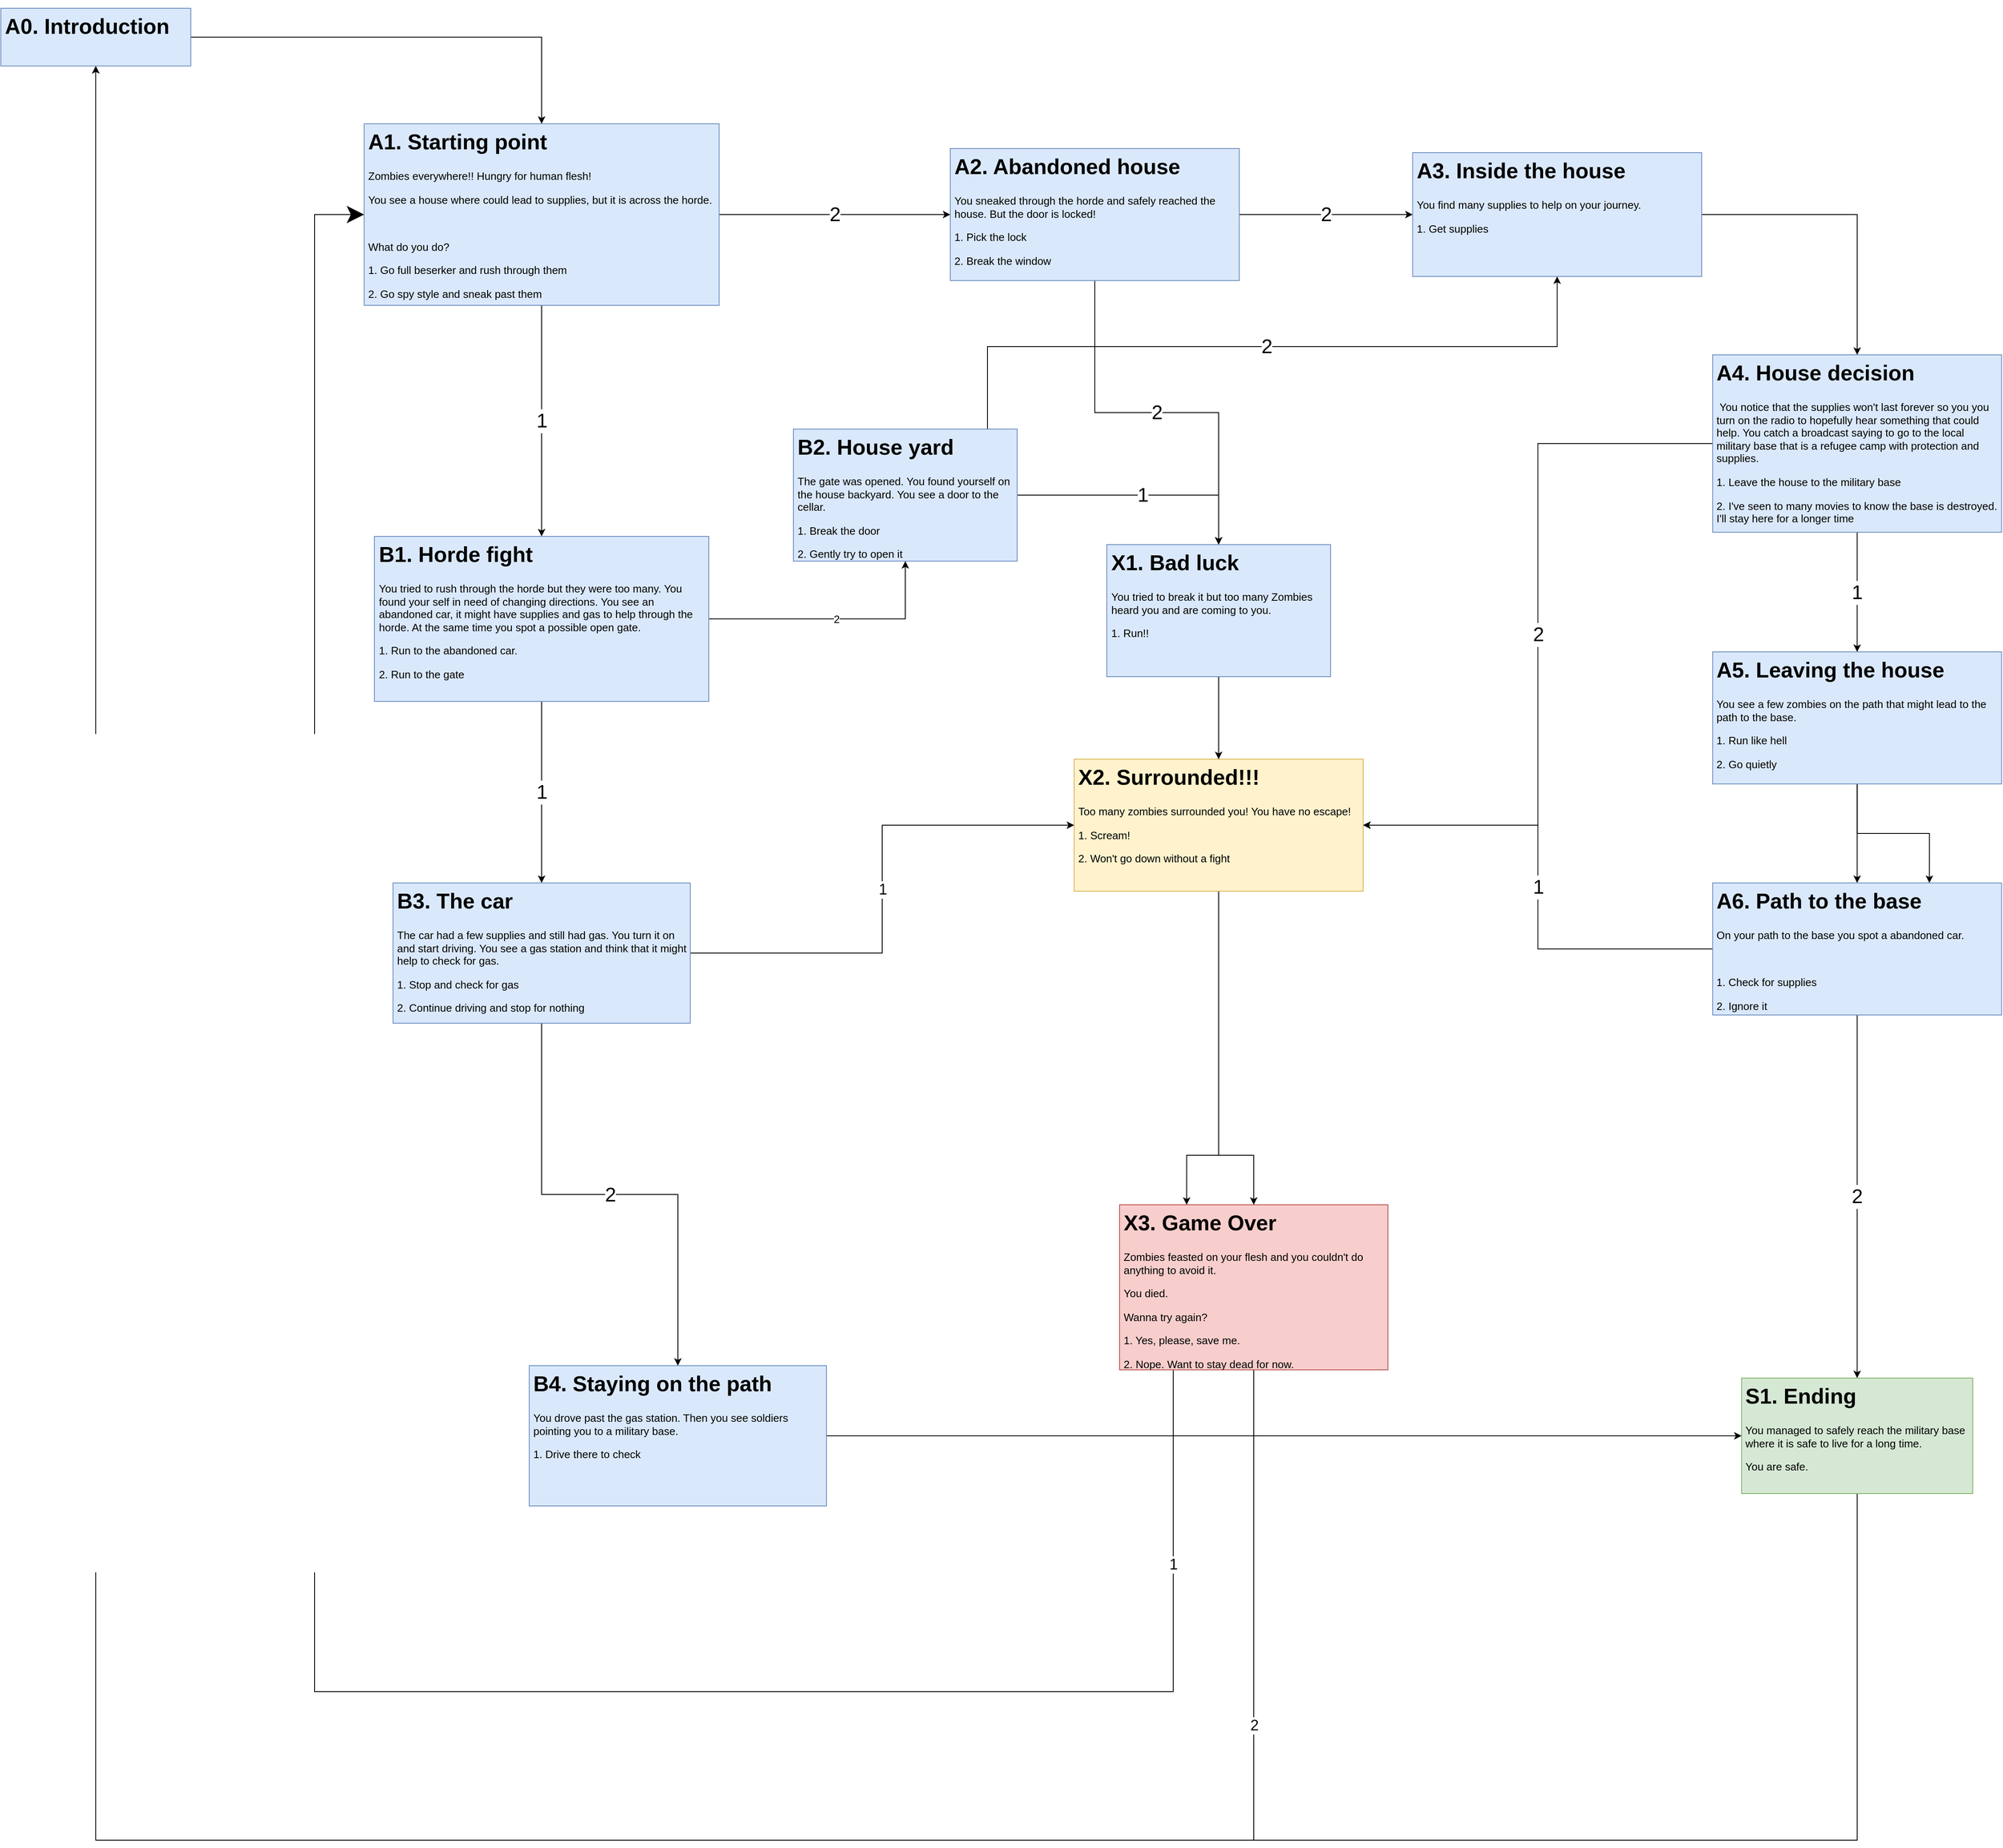 <mxfile version="12.6.6" type="device"><diagram id="C5RBs43oDa-KdzZeNtuy" name="Page-1"><mxGraphModel dx="5947" dy="3817" grid="1" gridSize="10" guides="1" tooltips="1" connect="1" arrows="1" fold="1" page="1" pageScale="1" pageWidth="827" pageHeight="1169" math="0" shadow="0"><root><mxCell id="WIyWlLk6GJQsqaUBKTNV-0"/><mxCell id="WIyWlLk6GJQsqaUBKTNV-1" parent="WIyWlLk6GJQsqaUBKTNV-0"/><mxCell id="w7COvzp8lCS0R6iQo-ww-6" value="2" style="edgeStyle=orthogonalEdgeStyle;rounded=0;orthogonalLoop=1;jettySize=auto;html=1;fontSize=24;" edge="1" parent="WIyWlLk6GJQsqaUBKTNV-1" source="w7COvzp8lCS0R6iQo-ww-2" target="w7COvzp8lCS0R6iQo-ww-5"><mxGeometry relative="1" as="geometry"/></mxCell><mxCell id="w7COvzp8lCS0R6iQo-ww-8" value="1" style="edgeStyle=orthogonalEdgeStyle;rounded=0;orthogonalLoop=1;jettySize=auto;html=1;entryX=0.5;entryY=0;entryDx=0;entryDy=0;fontSize=24;" edge="1" parent="WIyWlLk6GJQsqaUBKTNV-1" source="w7COvzp8lCS0R6iQo-ww-2" target="w7COvzp8lCS0R6iQo-ww-7"><mxGeometry relative="1" as="geometry"/></mxCell><mxCell id="w7COvzp8lCS0R6iQo-ww-2" value="&lt;h1&gt;A1. Starting point&lt;/h1&gt;&lt;p&gt;Zombies everywhere!! Hungry for human flesh!&lt;/p&gt;&lt;p&gt;You see a house where could lead to supplies, but it is across the horde&lt;span&gt;.&lt;/span&gt;&lt;/p&gt;&lt;p&gt;&lt;span&gt;&lt;br&gt;&lt;/span&gt;&lt;/p&gt;&lt;p&gt;&lt;span&gt;What do you do?&lt;/span&gt;&lt;br&gt;&lt;/p&gt;&lt;p&gt;1. Go full beserker and rush through them&lt;/p&gt;&lt;p&gt;2. Go spy style and sneak past them&lt;/p&gt;" style="text;html=1;strokeColor=#6c8ebf;fillColor=#dae8fc;spacing=5;spacingTop=-20;whiteSpace=wrap;overflow=hidden;rounded=0;fontSize=13;" vertex="1" parent="WIyWlLk6GJQsqaUBKTNV-1"><mxGeometry x="20" y="20" width="430" height="220" as="geometry"/></mxCell><mxCell id="w7COvzp8lCS0R6iQo-ww-46" value="2" style="edgeStyle=orthogonalEdgeStyle;rounded=0;orthogonalLoop=1;jettySize=auto;html=1;entryX=0.5;entryY=1;entryDx=0;entryDy=0;fontSize=18;" edge="1" parent="WIyWlLk6GJQsqaUBKTNV-1" source="w7COvzp8lCS0R6iQo-ww-3" target="w7COvzp8lCS0R6iQo-ww-43"><mxGeometry x="-0.791" relative="1" as="geometry"><Array as="points"><mxPoint x="1098" y="2100"/><mxPoint x="-305" y="2100"/></Array><mxPoint as="offset"/></mxGeometry></mxCell><mxCell id="w7COvzp8lCS0R6iQo-ww-47" value="1" style="edgeStyle=orthogonalEdgeStyle;rounded=0;orthogonalLoop=1;jettySize=auto;html=1;entryX=0;entryY=0.5;entryDx=0;entryDy=0;fontSize=18;endSize=18;" edge="1" parent="WIyWlLk6GJQsqaUBKTNV-1" source="w7COvzp8lCS0R6iQo-ww-3" target="w7COvzp8lCS0R6iQo-ww-2"><mxGeometry x="-0.856" relative="1" as="geometry"><Array as="points"><mxPoint x="1000" y="1920"/><mxPoint x="-40" y="1920"/><mxPoint x="-40" y="130"/></Array><mxPoint as="offset"/></mxGeometry></mxCell><mxCell id="w7COvzp8lCS0R6iQo-ww-3" value="&lt;h1&gt;X3. Game Over&lt;/h1&gt;&lt;p&gt;Zombies feasted on your flesh and you couldn't do anything to avoid it.&lt;/p&gt;&lt;p&gt;You died.&lt;/p&gt;&lt;p&gt;Wanna try again?&lt;/p&gt;&lt;p&gt;1. Yes, please, save me.&lt;/p&gt;&lt;p&gt;2. Nope. Want to stay dead for now.&lt;/p&gt;" style="text;html=1;strokeColor=#b85450;fillColor=#f8cecc;spacing=5;spacingTop=-20;whiteSpace=wrap;overflow=hidden;rounded=0;fontSize=13;" vertex="1" parent="WIyWlLk6GJQsqaUBKTNV-1"><mxGeometry x="935" y="1330" width="325" height="200" as="geometry"/></mxCell><mxCell id="w7COvzp8lCS0R6iQo-ww-45" style="edgeStyle=orthogonalEdgeStyle;rounded=0;orthogonalLoop=1;jettySize=auto;html=1;entryX=0.5;entryY=1;entryDx=0;entryDy=0;fontSize=13;" edge="1" parent="WIyWlLk6GJQsqaUBKTNV-1" source="w7COvzp8lCS0R6iQo-ww-4" target="w7COvzp8lCS0R6iQo-ww-43"><mxGeometry relative="1" as="geometry"><Array as="points"><mxPoint x="1828" y="2100"/><mxPoint x="-305" y="2100"/></Array></mxGeometry></mxCell><mxCell id="w7COvzp8lCS0R6iQo-ww-4" value="&lt;h1&gt;S1. Ending&lt;/h1&gt;&lt;p&gt;You managed to safely reach the military base where it is safe to live for a long time.&lt;/p&gt;&lt;p&gt;You are safe.&lt;/p&gt;" style="text;html=1;strokeColor=#82b366;fillColor=#d5e8d4;spacing=5;spacingTop=-20;whiteSpace=wrap;overflow=hidden;rounded=0;fontSize=13;" vertex="1" parent="WIyWlLk6GJQsqaUBKTNV-1"><mxGeometry x="1688.35" y="1540" width="280" height="140" as="geometry"/></mxCell><mxCell id="w7COvzp8lCS0R6iQo-ww-13" value="2" style="edgeStyle=orthogonalEdgeStyle;rounded=0;orthogonalLoop=1;jettySize=auto;html=1;entryX=0;entryY=0.5;entryDx=0;entryDy=0;fontSize=24;" edge="1" parent="WIyWlLk6GJQsqaUBKTNV-1" source="w7COvzp8lCS0R6iQo-ww-5" target="w7COvzp8lCS0R6iQo-ww-12"><mxGeometry relative="1" as="geometry"/></mxCell><mxCell id="w7COvzp8lCS0R6iQo-ww-40" value="2" style="edgeStyle=orthogonalEdgeStyle;rounded=0;orthogonalLoop=1;jettySize=auto;html=1;fontSize=24;" edge="1" parent="WIyWlLk6GJQsqaUBKTNV-1" source="w7COvzp8lCS0R6iQo-ww-5" target="w7COvzp8lCS0R6iQo-ww-32"><mxGeometry relative="1" as="geometry"/></mxCell><mxCell id="w7COvzp8lCS0R6iQo-ww-5" value="&lt;h1&gt;A2. Abandoned house&lt;/h1&gt;&lt;p&gt;You sneaked through the horde and safely reached the house. But the door is locked!&lt;/p&gt;&lt;p&gt;1. Pick the lock&lt;/p&gt;&lt;p&gt;2. Break the window&lt;/p&gt;" style="text;html=1;strokeColor=#6c8ebf;fillColor=#dae8fc;spacing=5;spacingTop=-20;whiteSpace=wrap;overflow=hidden;rounded=0;fontSize=13;" vertex="1" parent="WIyWlLk6GJQsqaUBKTNV-1"><mxGeometry x="730" y="50" width="350" height="160" as="geometry"/></mxCell><mxCell id="w7COvzp8lCS0R6iQo-ww-27" value="2" style="edgeStyle=orthogonalEdgeStyle;rounded=0;orthogonalLoop=1;jettySize=auto;html=1;fontSize=13;entryX=0.5;entryY=1;entryDx=0;entryDy=0;" edge="1" parent="WIyWlLk6GJQsqaUBKTNV-1" source="w7COvzp8lCS0R6iQo-ww-7" target="w7COvzp8lCS0R6iQo-ww-28"><mxGeometry relative="1" as="geometry"><mxPoint x="610" y="490" as="targetPoint"/></mxGeometry></mxCell><mxCell id="w7COvzp8lCS0R6iQo-ww-30" value="1" style="edgeStyle=orthogonalEdgeStyle;rounded=0;orthogonalLoop=1;jettySize=auto;html=1;entryX=0.5;entryY=0;entryDx=0;entryDy=0;fontSize=24;" edge="1" parent="WIyWlLk6GJQsqaUBKTNV-1" source="w7COvzp8lCS0R6iQo-ww-7" target="w7COvzp8lCS0R6iQo-ww-29"><mxGeometry relative="1" as="geometry"/></mxCell><mxCell id="w7COvzp8lCS0R6iQo-ww-7" value="&lt;h1&gt;&lt;font style=&quot;font-size: 26px&quot;&gt;B1. Horde fight&lt;/font&gt;&lt;/h1&gt;&lt;p style=&quot;font-size: 13px&quot;&gt;You tried to rush through the horde but they were too many. You found your self in need of changing directions. You see an abandoned car, it might have supplies and gas to help through the horde. At the same time you spot a possible open gate.&lt;/p&gt;&lt;p style=&quot;font-size: 13px&quot;&gt;1. Run to the abandoned car.&lt;/p&gt;&lt;p style=&quot;font-size: 13px&quot;&gt;2. Run to the gate&lt;/p&gt;" style="text;html=1;strokeColor=#6c8ebf;fillColor=#dae8fc;spacing=5;spacingTop=-20;whiteSpace=wrap;overflow=hidden;rounded=0;fontSize=13;" vertex="1" parent="WIyWlLk6GJQsqaUBKTNV-1"><mxGeometry x="32.5" y="520" width="405" height="200" as="geometry"/></mxCell><mxCell id="w7COvzp8lCS0R6iQo-ww-10" value="&lt;h1&gt;&lt;br&gt;&lt;/h1&gt;" style="text;html=1;strokeColor=none;fillColor=none;spacing=5;spacingTop=-20;whiteSpace=wrap;overflow=hidden;rounded=0;fontSize=24;" vertex="1" parent="WIyWlLk6GJQsqaUBKTNV-1"><mxGeometry x="710" y="480" width="190" height="120" as="geometry"/></mxCell><mxCell id="w7COvzp8lCS0R6iQo-ww-15" style="edgeStyle=orthogonalEdgeStyle;rounded=0;orthogonalLoop=1;jettySize=auto;html=1;fontSize=13;" edge="1" parent="WIyWlLk6GJQsqaUBKTNV-1" source="w7COvzp8lCS0R6iQo-ww-12" target="w7COvzp8lCS0R6iQo-ww-14"><mxGeometry relative="1" as="geometry"/></mxCell><mxCell id="w7COvzp8lCS0R6iQo-ww-12" value="&lt;h1&gt;A3. Inside the house&lt;/h1&gt;&lt;p&gt;You find many supplies to help on your journey.&lt;/p&gt;&lt;p&gt;1. Get supplies&lt;/p&gt;" style="text;html=1;strokeColor=#6c8ebf;fillColor=#dae8fc;spacing=5;spacingTop=-20;whiteSpace=wrap;overflow=hidden;rounded=0;fontSize=13;" vertex="1" parent="WIyWlLk6GJQsqaUBKTNV-1"><mxGeometry x="1290" y="55" width="350" height="150" as="geometry"/></mxCell><mxCell id="w7COvzp8lCS0R6iQo-ww-17" value="1" style="edgeStyle=orthogonalEdgeStyle;rounded=0;orthogonalLoop=1;jettySize=auto;html=1;entryX=0.5;entryY=0;entryDx=0;entryDy=0;fontSize=24;" edge="1" parent="WIyWlLk6GJQsqaUBKTNV-1" source="w7COvzp8lCS0R6iQo-ww-14" target="w7COvzp8lCS0R6iQo-ww-16"><mxGeometry relative="1" as="geometry"/></mxCell><mxCell id="w7COvzp8lCS0R6iQo-ww-25" value="2" style="edgeStyle=orthogonalEdgeStyle;rounded=0;orthogonalLoop=1;jettySize=auto;html=1;entryX=1;entryY=0.5;entryDx=0;entryDy=0;fontSize=24;" edge="1" parent="WIyWlLk6GJQsqaUBKTNV-1" source="w7COvzp8lCS0R6iQo-ww-14" target="w7COvzp8lCS0R6iQo-ww-22"><mxGeometry relative="1" as="geometry"/></mxCell><mxCell id="w7COvzp8lCS0R6iQo-ww-14" value="&lt;h1&gt;A4. House decision&lt;/h1&gt;&amp;nbsp;You notice that the supplies won't last forever so you yo&lt;span&gt;u turn on the radio to hopefully hear something that could help. You catch a broadcast saying to go to the local military base that is a refugee camp with protection and supplies.&lt;/span&gt;&lt;br&gt;&lt;p&gt;1. Leave the house to the military base&lt;/p&gt;&lt;p&gt;2. I've seen to many movies to know the base is destroyed. I'll stay here for a longer time&lt;/p&gt;" style="text;html=1;strokeColor=#6c8ebf;fillColor=#dae8fc;spacing=5;spacingTop=-20;whiteSpace=wrap;overflow=hidden;rounded=0;fontSize=13;" vertex="1" parent="WIyWlLk6GJQsqaUBKTNV-1"><mxGeometry x="1653.35" y="300" width="350" height="215" as="geometry"/></mxCell><mxCell id="w7COvzp8lCS0R6iQo-ww-20" style="edgeStyle=orthogonalEdgeStyle;rounded=0;orthogonalLoop=1;jettySize=auto;html=1;entryX=0.5;entryY=0;entryDx=0;entryDy=0;fontSize=13;" edge="1" parent="WIyWlLk6GJQsqaUBKTNV-1" source="w7COvzp8lCS0R6iQo-ww-16" target="w7COvzp8lCS0R6iQo-ww-18"><mxGeometry relative="1" as="geometry"/></mxCell><mxCell id="w7COvzp8lCS0R6iQo-ww-21" style="edgeStyle=orthogonalEdgeStyle;rounded=0;orthogonalLoop=1;jettySize=auto;html=1;entryX=0.75;entryY=0;entryDx=0;entryDy=0;fontSize=13;" edge="1" parent="WIyWlLk6GJQsqaUBKTNV-1" source="w7COvzp8lCS0R6iQo-ww-16" target="w7COvzp8lCS0R6iQo-ww-18"><mxGeometry relative="1" as="geometry"/></mxCell><mxCell id="w7COvzp8lCS0R6iQo-ww-16" value="&lt;h1&gt;A5. Leaving the house&lt;/h1&gt;&lt;p&gt;&lt;span&gt;You see a few zombies on the path that might lead to the path to the base.&amp;nbsp;&lt;/span&gt;&lt;/p&gt;&lt;p&gt;&lt;span&gt;1. Run like hell&lt;/span&gt;&lt;br&gt;&lt;/p&gt;&lt;p&gt;2. Go quietly&lt;/p&gt;" style="text;html=1;strokeColor=#6c8ebf;fillColor=#dae8fc;spacing=5;spacingTop=-20;whiteSpace=wrap;overflow=hidden;rounded=0;fontSize=13;" vertex="1" parent="WIyWlLk6GJQsqaUBKTNV-1"><mxGeometry x="1653.35" y="660" width="350" height="160" as="geometry"/></mxCell><mxCell id="w7COvzp8lCS0R6iQo-ww-19" value="2" style="edgeStyle=orthogonalEdgeStyle;rounded=0;orthogonalLoop=1;jettySize=auto;html=1;entryX=0.5;entryY=0;entryDx=0;entryDy=0;fontSize=24;" edge="1" parent="WIyWlLk6GJQsqaUBKTNV-1" source="w7COvzp8lCS0R6iQo-ww-18" target="w7COvzp8lCS0R6iQo-ww-4"><mxGeometry relative="1" as="geometry"/></mxCell><mxCell id="w7COvzp8lCS0R6iQo-ww-41" value="1" style="edgeStyle=orthogonalEdgeStyle;rounded=0;orthogonalLoop=1;jettySize=auto;html=1;fontSize=24;" edge="1" parent="WIyWlLk6GJQsqaUBKTNV-1" source="w7COvzp8lCS0R6iQo-ww-18" target="w7COvzp8lCS0R6iQo-ww-22"><mxGeometry relative="1" as="geometry"/></mxCell><mxCell id="w7COvzp8lCS0R6iQo-ww-18" value="&lt;h1&gt;A6. Path to the base&lt;/h1&gt;&lt;p&gt;&lt;span&gt;On your path to the base you spot a abandoned car.&amp;nbsp;&lt;/span&gt;&lt;/p&gt;&lt;p&gt;&lt;br&gt;&lt;/p&gt;1. Check for supplies&lt;p&gt;2. Ignore it&lt;/p&gt;" style="text;html=1;strokeColor=#6c8ebf;fillColor=#dae8fc;spacing=5;spacingTop=-20;whiteSpace=wrap;overflow=hidden;rounded=0;fontSize=13;" vertex="1" parent="WIyWlLk6GJQsqaUBKTNV-1"><mxGeometry x="1653.35" y="940" width="350" height="160" as="geometry"/></mxCell><mxCell id="w7COvzp8lCS0R6iQo-ww-23" style="edgeStyle=orthogonalEdgeStyle;rounded=0;orthogonalLoop=1;jettySize=auto;html=1;entryX=0.5;entryY=0;entryDx=0;entryDy=0;fontSize=13;" edge="1" parent="WIyWlLk6GJQsqaUBKTNV-1" source="w7COvzp8lCS0R6iQo-ww-22" target="w7COvzp8lCS0R6iQo-ww-3"><mxGeometry relative="1" as="geometry"><Array as="points"><mxPoint x="1055" y="1270"/><mxPoint x="1098" y="1270"/></Array></mxGeometry></mxCell><mxCell id="w7COvzp8lCS0R6iQo-ww-38" style="edgeStyle=orthogonalEdgeStyle;rounded=0;orthogonalLoop=1;jettySize=auto;html=1;entryX=0.25;entryY=0;entryDx=0;entryDy=0;fontSize=13;" edge="1" parent="WIyWlLk6GJQsqaUBKTNV-1" source="w7COvzp8lCS0R6iQo-ww-22" target="w7COvzp8lCS0R6iQo-ww-3"><mxGeometry relative="1" as="geometry"><Array as="points"><mxPoint x="1055" y="1270"/><mxPoint x="1016" y="1270"/></Array></mxGeometry></mxCell><mxCell id="w7COvzp8lCS0R6iQo-ww-22" value="&lt;h1&gt;X2. Surrounded!!!&lt;/h1&gt;&lt;p&gt;Too many zombies surrounded you! You have no escape!&lt;/p&gt;&lt;p&gt;1. Scream!&lt;/p&gt;&lt;p&gt;2. Won't go down without a fight&lt;/p&gt;" style="text;html=1;strokeColor=#d6b656;fillColor=#fff2cc;spacing=5;spacingTop=-20;whiteSpace=wrap;overflow=hidden;rounded=0;fontSize=13;" vertex="1" parent="WIyWlLk6GJQsqaUBKTNV-1"><mxGeometry x="880" y="790" width="350" height="160" as="geometry"/></mxCell><mxCell id="w7COvzp8lCS0R6iQo-ww-31" value="2" style="edgeStyle=orthogonalEdgeStyle;rounded=0;orthogonalLoop=1;jettySize=auto;html=1;fontSize=24;" edge="1" parent="WIyWlLk6GJQsqaUBKTNV-1" source="w7COvzp8lCS0R6iQo-ww-28" target="w7COvzp8lCS0R6iQo-ww-12"><mxGeometry relative="1" as="geometry"><Array as="points"><mxPoint x="775" y="290"/><mxPoint x="1465" y="290"/></Array></mxGeometry></mxCell><mxCell id="w7COvzp8lCS0R6iQo-ww-39" value="1" style="edgeStyle=orthogonalEdgeStyle;rounded=0;orthogonalLoop=1;jettySize=auto;html=1;fontSize=24;entryX=0.5;entryY=0;entryDx=0;entryDy=0;" edge="1" parent="WIyWlLk6GJQsqaUBKTNV-1" source="w7COvzp8lCS0R6iQo-ww-28" target="w7COvzp8lCS0R6iQo-ww-32"><mxGeometry relative="1" as="geometry"/></mxCell><mxCell id="w7COvzp8lCS0R6iQo-ww-28" value="&lt;h1&gt;B2. House yard&lt;/h1&gt;&lt;p&gt;The gate was opened. You found yourself on the house backyard. You see a door to the cellar.&lt;/p&gt;&lt;p&gt;1. Break the door&lt;/p&gt;&lt;p&gt;2. Gently try to open it&lt;/p&gt;" style="text;html=1;strokeColor=#6c8ebf;fillColor=#dae8fc;spacing=5;spacingTop=-20;whiteSpace=wrap;overflow=hidden;rounded=0;fontSize=13;" vertex="1" parent="WIyWlLk6GJQsqaUBKTNV-1"><mxGeometry x="540" y="390" width="271" height="160" as="geometry"/></mxCell><mxCell id="w7COvzp8lCS0R6iQo-ww-35" value="2" style="edgeStyle=orthogonalEdgeStyle;rounded=0;orthogonalLoop=1;jettySize=auto;html=1;entryX=0.5;entryY=0;entryDx=0;entryDy=0;fontSize=24;" edge="1" parent="WIyWlLk6GJQsqaUBKTNV-1" source="w7COvzp8lCS0R6iQo-ww-29" target="w7COvzp8lCS0R6iQo-ww-33"><mxGeometry relative="1" as="geometry"/></mxCell><mxCell id="w7COvzp8lCS0R6iQo-ww-36" value="1" style="edgeStyle=orthogonalEdgeStyle;rounded=0;orthogonalLoop=1;jettySize=auto;html=1;entryX=0;entryY=0.5;entryDx=0;entryDy=0;fontSize=18;" edge="1" parent="WIyWlLk6GJQsqaUBKTNV-1" source="w7COvzp8lCS0R6iQo-ww-29" target="w7COvzp8lCS0R6iQo-ww-22"><mxGeometry relative="1" as="geometry"/></mxCell><mxCell id="w7COvzp8lCS0R6iQo-ww-29" value="&lt;h1&gt;B3. The car&lt;/h1&gt;&lt;p&gt;The car had a few supplies and still had gas. You turn it on and start driving. You see a gas station and think that it might help to check for gas.&lt;/p&gt;&lt;p&gt;1. Stop and check for gas&lt;/p&gt;&lt;p&gt;2. Continue driving and stop for nothing&lt;/p&gt;" style="text;html=1;strokeColor=#6c8ebf;fillColor=#dae8fc;spacing=5;spacingTop=-20;whiteSpace=wrap;overflow=hidden;rounded=0;fontSize=13;" vertex="1" parent="WIyWlLk6GJQsqaUBKTNV-1"><mxGeometry x="55" y="940" width="360" height="170" as="geometry"/></mxCell><mxCell id="w7COvzp8lCS0R6iQo-ww-37" style="edgeStyle=orthogonalEdgeStyle;rounded=0;orthogonalLoop=1;jettySize=auto;html=1;entryX=0.5;entryY=0;entryDx=0;entryDy=0;fontSize=13;" edge="1" parent="WIyWlLk6GJQsqaUBKTNV-1" source="w7COvzp8lCS0R6iQo-ww-32" target="w7COvzp8lCS0R6iQo-ww-22"><mxGeometry relative="1" as="geometry"/></mxCell><mxCell id="w7COvzp8lCS0R6iQo-ww-32" value="&lt;h1&gt;X1. Bad luck&lt;/h1&gt;&lt;p&gt;You tried to break it but too many Zombies heard you and are coming to you.&lt;/p&gt;&lt;p&gt;1. Run!!&lt;/p&gt;" style="text;html=1;strokeColor=#6c8ebf;fillColor=#dae8fc;spacing=5;spacingTop=-20;whiteSpace=wrap;overflow=hidden;rounded=0;fontSize=13;" vertex="1" parent="WIyWlLk6GJQsqaUBKTNV-1"><mxGeometry x="919.5" y="530" width="271" height="160" as="geometry"/></mxCell><mxCell id="w7COvzp8lCS0R6iQo-ww-34" style="edgeStyle=orthogonalEdgeStyle;rounded=0;orthogonalLoop=1;jettySize=auto;html=1;entryX=0;entryY=0.5;entryDx=0;entryDy=0;fontSize=13;" edge="1" parent="WIyWlLk6GJQsqaUBKTNV-1" source="w7COvzp8lCS0R6iQo-ww-33" target="w7COvzp8lCS0R6iQo-ww-4"><mxGeometry relative="1" as="geometry"/></mxCell><mxCell id="w7COvzp8lCS0R6iQo-ww-33" value="&lt;h1&gt;B4. Staying on the path&lt;/h1&gt;&lt;p&gt;You drove past the gas station. Then you see soldiers pointing you to a military base.&lt;/p&gt;&lt;p&gt;1. Drive there to check&lt;br&gt;&lt;/p&gt;" style="text;html=1;strokeColor=#6c8ebf;fillColor=#dae8fc;spacing=5;spacingTop=-20;whiteSpace=wrap;overflow=hidden;rounded=0;fontSize=13;" vertex="1" parent="WIyWlLk6GJQsqaUBKTNV-1"><mxGeometry x="220" y="1525" width="360" height="170" as="geometry"/></mxCell><mxCell id="w7COvzp8lCS0R6iQo-ww-44" style="edgeStyle=orthogonalEdgeStyle;rounded=0;orthogonalLoop=1;jettySize=auto;html=1;entryX=0.5;entryY=0;entryDx=0;entryDy=0;fontSize=13;" edge="1" parent="WIyWlLk6GJQsqaUBKTNV-1" source="w7COvzp8lCS0R6iQo-ww-43" target="w7COvzp8lCS0R6iQo-ww-2"><mxGeometry relative="1" as="geometry"/></mxCell><mxCell id="w7COvzp8lCS0R6iQo-ww-43" value="&lt;h1&gt;A0. Introduction&lt;/h1&gt;" style="text;html=1;strokeColor=#6c8ebf;fillColor=#dae8fc;spacing=5;spacingTop=-20;whiteSpace=wrap;overflow=hidden;rounded=0;fontSize=13;" vertex="1" parent="WIyWlLk6GJQsqaUBKTNV-1"><mxGeometry x="-420" y="-120" width="230" height="70" as="geometry"/></mxCell></root></mxGraphModel></diagram></mxfile>